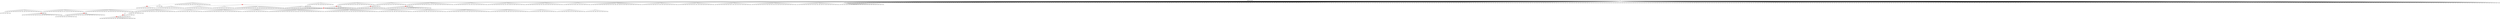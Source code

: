digraph g {
	"58" -> "59";
	"59" [color=indianred1, style=filled, label="48"];
	"57" -> "58";
	"58" [label="27"];
	"42" -> "43";
	"43" [label="28"];
	"42" -> "44";
	"44" [label="26"];
	"42" -> "45";
	"45" [label="34"];
	"42" -> "46";
	"46" [label="3"];
	"42" -> "47";
	"47" [label="12"];
	"40" -> "41";
	"41" [label="39"];
	"40" -> "42";
	"42" [color=indianred1, style=filled, label="1"];
	"38" -> "39";
	"39" [label="45"];
	"34" -> "35";
	"35" [color=indianred1, style=filled, label="13"];
	"33" -> "34";
	"34" [label="21"];
	"31" -> "32";
	"32" [label="40"];
	"30" -> "31";
	"31" [color=indianred1, style=filled, label="38"];
	"29" -> "30";
	"30" [label="16"];
	"18" -> "19";
	"19" [color=indianred1, style=filled, label="42"];
	"17" -> "18";
	"18" [color=indianred1, style=filled, label="35"];
	"15" -> "16";
	"16" [label="43"];
	"15" -> "17";
	"17" [label="49"];
	"14" -> "15";
	"15" [label="42"];
	"12" -> "13";
	"13" [label="5"];
	"12" -> "14";
	"14" [label="35"];
	"12" -> "20";
	"20" [label="2"];
	"12" -> "21";
	"21" [label="20"];
	"12" -> "22";
	"22" [label="18"];
	"12" -> "23";
	"23" [label="7"];
	"12" -> "24";
	"24" [label="50"];
	"12" -> "25";
	"25" [label="15"];
	"12" -> "26";
	"26" [label="10"];
	"12" -> "27";
	"27" [label="46"];
	"12" -> "28";
	"28" [label="41"];
	"12" -> "29";
	"29" [label="38"];
	"12" -> "33";
	"33" [label="13"];
	"12" -> "36";
	"36" [label="31"];
	"12" -> "37";
	"37" [label="17"];
	"12" -> "38";
	"38" [label="25"];
	"11" -> "12";
	"12" [color=indianred1, style=filled, label="9"];
	"10" -> "11";
	"11" [color=indianred1, style=filled, label="47"];
	"9" -> "10";
	"10" [label="9"];
	"6" -> "7";
	"7" [color=indianred1, style=filled, label="33"];
	"5" -> "6";
	"6" [label="29"];
	"2" -> "3";
	"3" [color=indianred1, style=filled, label="19"];
	"1" -> "2";
	"2" [label="23"];
	"0" -> "1";
	"1" [label="19"];
	"0" -> "4";
	"4" [label="36"];
	"0" -> "5";
	"5" [label="33"];
	"0" -> "8";
	"8" [label="6"];
	"0" -> "9";
	"9" [label="47"];
	"0" -> "40";
	"40" [label="1"];
	"0" -> "48";
	"48" [label="22"];
	"0" -> "49";
	"49" [label="37"];
	"0" -> "50";
	"50" [label="30"];
	"0" -> "51";
	"51" [label="8"];
	"0" -> "52";
	"52" [label="4"];
	"0" -> "53";
	"53" [label="24"];
	"0" -> "54";
	"54" [label="32"];
	"0" -> "55";
	"55" [label="44"];
	"0" -> "56";
	"56" [label="14"];
	"0" -> "57";
	"57" [label="48"];
	"0" -> "60";
	"60" [label="11"];
	"0" [label="germline"];
	"0" -> "cell1";
	"cell1" [shape=box];
	"0" -> "cell2";
	"cell2" [shape=box];
	"57" -> "cell3";
	"cell3" [shape=box];
	"0" -> "cell4";
	"cell4" [shape=box];
	"4" -> "cell5";
	"cell5" [shape=box];
	"0" -> "cell6";
	"cell6" [shape=box];
	"3" -> "cell7";
	"cell7" [shape=box];
	"0" -> "cell8";
	"cell8" [shape=box];
	"0" -> "cell9";
	"cell9" [shape=box];
	"29" -> "cell10";
	"cell10" [shape=box];
	"49" -> "cell11";
	"cell11" [shape=box];
	"43" -> "cell12";
	"cell12" [shape=box];
	"1" -> "cell13";
	"cell13" [shape=box];
	"13" -> "cell14";
	"cell14" [shape=box];
	"0" -> "cell15";
	"cell15" [shape=box];
	"45" -> "cell16";
	"cell16" [shape=box];
	"60" -> "cell17";
	"cell17" [shape=box];
	"0" -> "cell18";
	"cell18" [shape=box];
	"19" -> "cell19";
	"cell19" [shape=box];
	"32" -> "cell20";
	"cell20" [shape=box];
	"0" -> "cell21";
	"cell21" [shape=box];
	"13" -> "cell22";
	"cell22" [shape=box];
	"0" -> "cell23";
	"cell23" [shape=box];
	"20" -> "cell24";
	"cell24" [shape=box];
	"0" -> "cell25";
	"cell25" [shape=box];
	"0" -> "cell26";
	"cell26" [shape=box];
	"0" -> "cell27";
	"cell27" [shape=box];
	"54" -> "cell28";
	"cell28" [shape=box];
	"0" -> "cell29";
	"cell29" [shape=box];
	"53" -> "cell30";
	"cell30" [shape=box];
	"52" -> "cell31";
	"cell31" [shape=box];
	"0" -> "cell32";
	"cell32" [shape=box];
	"8" -> "cell33";
	"cell33" [shape=box];
	"9" -> "cell34";
	"cell34" [shape=box];
	"0" -> "cell35";
	"cell35" [shape=box];
	"0" -> "cell36";
	"cell36" [shape=box];
	"0" -> "cell37";
	"cell37" [shape=box];
	"0" -> "cell38";
	"cell38" [shape=box];
	"0" -> "cell39";
	"cell39" [shape=box];
	"36" -> "cell40";
	"cell40" [shape=box];
	"28" -> "cell41";
	"cell41" [shape=box];
	"0" -> "cell42";
	"cell42" [shape=box];
	"0" -> "cell43";
	"cell43" [shape=box];
	"0" -> "cell44";
	"cell44" [shape=box];
	"0" -> "cell45";
	"cell45" [shape=box];
	"18" -> "cell46";
	"cell46" [shape=box];
	"0" -> "cell47";
	"cell47" [shape=box];
	"0" -> "cell48";
	"cell48" [shape=box];
	"0" -> "cell49";
	"cell49" [shape=box];
	"0" -> "cell50";
	"cell50" [shape=box];
	"0" -> "cell51";
	"cell51" [shape=box];
	"23" -> "cell52";
	"cell52" [shape=box];
	"7" -> "cell53";
	"cell53" [shape=box];
	"28" -> "cell54";
	"cell54" [shape=box];
	"22" -> "cell55";
	"cell55" [shape=box];
	"38" -> "cell56";
	"cell56" [shape=box];
	"0" -> "cell57";
	"cell57" [shape=box];
	"28" -> "cell58";
	"cell58" [shape=box];
	"0" -> "cell59";
	"cell59" [shape=box];
	"0" -> "cell60";
	"cell60" [shape=box];
	"51" -> "cell61";
	"cell61" [shape=box];
	"0" -> "cell62";
	"cell62" [shape=box];
	"0" -> "cell63";
	"cell63" [shape=box];
	"0" -> "cell64";
	"cell64" [shape=box];
	"47" -> "cell65";
	"cell65" [shape=box];
	"0" -> "cell66";
	"cell66" [shape=box];
	"11" -> "cell67";
	"cell67" [shape=box];
	"0" -> "cell68";
	"cell68" [shape=box];
	"0" -> "cell69";
	"cell69" [shape=box];
	"0" -> "cell70";
	"cell70" [shape=box];
	"0" -> "cell71";
	"cell71" [shape=box];
	"0" -> "cell72";
	"cell72" [shape=box];
	"0" -> "cell73";
	"cell73" [shape=box];
	"0" -> "cell74";
	"cell74" [shape=box];
	"23" -> "cell75";
	"cell75" [shape=box];
	"0" -> "cell76";
	"cell76" [shape=box];
	"8" -> "cell77";
	"cell77" [shape=box];
	"43" -> "cell78";
	"cell78" [shape=box];
	"54" -> "cell79";
	"cell79" [shape=box];
	"0" -> "cell80";
	"cell80" [shape=box];
	"0" -> "cell81";
	"cell81" [shape=box];
	"0" -> "cell82";
	"cell82" [shape=box];
	"0" -> "cell83";
	"cell83" [shape=box];
	"0" -> "cell84";
	"cell84" [shape=box];
	"0" -> "cell85";
	"cell85" [shape=box];
	"0" -> "cell86";
	"cell86" [shape=box];
	"50" -> "cell87";
	"cell87" [shape=box];
	"0" -> "cell88";
	"cell88" [shape=box];
	"0" -> "cell89";
	"cell89" [shape=box];
	"31" -> "cell90";
	"cell90" [shape=box];
	"50" -> "cell91";
	"cell91" [shape=box];
	"0" -> "cell92";
	"cell92" [shape=box];
	"51" -> "cell93";
	"cell93" [shape=box];
	"4" -> "cell94";
	"cell94" [shape=box];
	"35" -> "cell95";
	"cell95" [shape=box];
	"0" -> "cell96";
	"cell96" [shape=box];
	"0" -> "cell97";
	"cell97" [shape=box];
	"22" -> "cell98";
	"cell98" [shape=box];
	"0" -> "cell99";
	"cell99" [shape=box];
	"44" -> "cell100";
	"cell100" [shape=box];
	"0" -> "cell101";
	"cell101" [shape=box];
	"0" -> "cell102";
	"cell102" [shape=box];
	"11" -> "cell103";
	"cell103" [shape=box];
	"29" -> "cell104";
	"cell104" [shape=box];
	"0" -> "cell105";
	"cell105" [shape=box];
	"50" -> "cell106";
	"cell106" [shape=box];
	"3" -> "cell107";
	"cell107" [shape=box];
	"0" -> "cell108";
	"cell108" [shape=box];
	"10" -> "cell109";
	"cell109" [shape=box];
	"0" -> "cell110";
	"cell110" [shape=box];
	"0" -> "cell111";
	"cell111" [shape=box];
	"21" -> "cell112";
	"cell112" [shape=box];
	"0" -> "cell113";
	"cell113" [shape=box];
	"0" -> "cell114";
	"cell114" [shape=box];
	"58" -> "cell115";
	"cell115" [shape=box];
	"0" -> "cell116";
	"cell116" [shape=box];
	"0" -> "cell117";
	"cell117" [shape=box];
	"52" -> "cell118";
	"cell118" [shape=box];
	"0" -> "cell119";
	"cell119" [shape=box];
	"56" -> "cell120";
	"cell120" [shape=box];
	"0" -> "cell121";
	"cell121" [shape=box];
	"0" -> "cell122";
	"cell122" [shape=box];
	"0" -> "cell123";
	"cell123" [shape=box];
	"0" -> "cell124";
	"cell124" [shape=box];
	"24" -> "cell125";
	"cell125" [shape=box];
	"28" -> "cell126";
	"cell126" [shape=box];
	"14" -> "cell127";
	"cell127" [shape=box];
	"23" -> "cell128";
	"cell128" [shape=box];
	"20" -> "cell129";
	"cell129" [shape=box];
	"16" -> "cell130";
	"cell130" [shape=box];
	"0" -> "cell131";
	"cell131" [shape=box];
	"0" -> "cell132";
	"cell132" [shape=box];
	"0" -> "cell133";
	"cell133" [shape=box];
	"20" -> "cell134";
	"cell134" [shape=box];
	"0" -> "cell135";
	"cell135" [shape=box];
	"0" -> "cell136";
	"cell136" [shape=box];
	"8" -> "cell137";
	"cell137" [shape=box];
	"0" -> "cell138";
	"cell138" [shape=box];
	"0" -> "cell139";
	"cell139" [shape=box];
	"22" -> "cell140";
	"cell140" [shape=box];
	"35" -> "cell141";
	"cell141" [shape=box];
	"29" -> "cell142";
	"cell142" [shape=box];
	"0" -> "cell143";
	"cell143" [shape=box];
	"0" -> "cell144";
	"cell144" [shape=box];
	"54" -> "cell145";
	"cell145" [shape=box];
	"0" -> "cell146";
	"cell146" [shape=box];
	"50" -> "cell147";
	"cell147" [shape=box];
	"9" -> "cell148";
	"cell148" [shape=box];
	"27" -> "cell149";
	"cell149" [shape=box];
	"0" -> "cell150";
	"cell150" [shape=box];
	"0" -> "cell151";
	"cell151" [shape=box];
	"44" -> "cell152";
	"cell152" [shape=box];
	"19" -> "cell153";
	"cell153" [shape=box];
	"21" -> "cell154";
	"cell154" [shape=box];
	"0" -> "cell155";
	"cell155" [shape=box];
	"0" -> "cell156";
	"cell156" [shape=box];
	"0" -> "cell157";
	"cell157" [shape=box];
	"59" -> "cell158";
	"cell158" [shape=box];
	"0" -> "cell159";
	"cell159" [shape=box];
	"23" -> "cell160";
	"cell160" [shape=box];
	"0" -> "cell161";
	"cell161" [shape=box];
	"0" -> "cell162";
	"cell162" [shape=box];
	"0" -> "cell163";
	"cell163" [shape=box];
	"25" -> "cell164";
	"cell164" [shape=box];
	"0" -> "cell165";
	"cell165" [shape=box];
	"22" -> "cell166";
	"cell166" [shape=box];
	"22" -> "cell167";
	"cell167" [shape=box];
	"21" -> "cell168";
	"cell168" [shape=box];
	"57" -> "cell169";
	"cell169" [shape=box];
	"31" -> "cell170";
	"cell170" [shape=box];
	"22" -> "cell171";
	"cell171" [shape=box];
	"0" -> "cell172";
	"cell172" [shape=box];
	"0" -> "cell173";
	"cell173" [shape=box];
	"55" -> "cell174";
	"cell174" [shape=box];
	"0" -> "cell175";
	"cell175" [shape=box];
	"55" -> "cell176";
	"cell176" [shape=box];
	"36" -> "cell177";
	"cell177" [shape=box];
	"0" -> "cell178";
	"cell178" [shape=box];
	"0" -> "cell179";
	"cell179" [shape=box];
	"44" -> "cell180";
	"cell180" [shape=box];
	"26" -> "cell181";
	"cell181" [shape=box];
	"0" -> "cell182";
	"cell182" [shape=box];
	"14" -> "cell183";
	"cell183" [shape=box];
	"9" -> "cell184";
	"cell184" [shape=box];
	"0" -> "cell185";
	"cell185" [shape=box];
	"28" -> "cell186";
	"cell186" [shape=box];
	"58" -> "cell187";
	"cell187" [shape=box];
	"22" -> "cell188";
	"cell188" [shape=box];
	"0" -> "cell189";
	"cell189" [shape=box];
	"38" -> "cell190";
	"cell190" [shape=box];
	"35" -> "cell191";
	"cell191" [shape=box];
	"31" -> "cell192";
	"cell192" [shape=box];
	"53" -> "cell193";
	"cell193" [shape=box];
	"0" -> "cell194";
	"cell194" [shape=box];
	"0" -> "cell195";
	"cell195" [shape=box];
	"0" -> "cell196";
	"cell196" [shape=box];
	"0" -> "cell197";
	"cell197" [shape=box];
	"0" -> "cell198";
	"cell198" [shape=box];
	"54" -> "cell199";
	"cell199" [shape=box];
	"36" -> "cell200";
	"cell200" [shape=box];
	"31" -> "cell201";
	"cell201" [shape=box];
	"0" -> "cell202";
	"cell202" [shape=box];
	"0" -> "cell203";
	"cell203" [shape=box];
	"39" -> "cell204";
	"cell204" [shape=box];
	"4" -> "cell205";
	"cell205" [shape=box];
	"20" -> "cell206";
	"cell206" [shape=box];
	"0" -> "cell207";
	"cell207" [shape=box];
	"0" -> "cell208";
	"cell208" [shape=box];
	"37" -> "cell209";
	"cell209" [shape=box];
	"1" -> "cell210";
	"cell210" [shape=box];
	"22" -> "cell211";
	"cell211" [shape=box];
	"0" -> "cell212";
	"cell212" [shape=box];
	"0" -> "cell213";
	"cell213" [shape=box];
	"33" -> "cell214";
	"cell214" [shape=box];
	"9" -> "cell215";
	"cell215" [shape=box];
	"56" -> "cell216";
	"cell216" [shape=box];
	"0" -> "cell217";
	"cell217" [shape=box];
	"39" -> "cell218";
	"cell218" [shape=box];
	"8" -> "cell219";
	"cell219" [shape=box];
	"0" -> "cell220";
	"cell220" [shape=box];
	"0" -> "cell221";
	"cell221" [shape=box];
	"51" -> "cell222";
	"cell222" [shape=box];
	"46" -> "cell223";
	"cell223" [shape=box];
	"54" -> "cell224";
	"cell224" [shape=box];
	"0" -> "cell225";
	"cell225" [shape=box];
	"0" -> "cell226";
	"cell226" [shape=box];
	"14" -> "cell227";
	"cell227" [shape=box];
	"0" -> "cell228";
	"cell228" [shape=box];
	"43" -> "cell229";
	"cell229" [shape=box];
	"0" -> "cell230";
	"cell230" [shape=box];
	"1" -> "cell231";
	"cell231" [shape=box];
	"59" -> "cell232";
	"cell232" [shape=box];
	"59" -> "cell233";
	"cell233" [shape=box];
	"38" -> "cell234";
	"cell234" [shape=box];
	"3" -> "cell235";
	"cell235" [shape=box];
	"46" -> "cell236";
	"cell236" [shape=box];
	"0" -> "cell237";
	"cell237" [shape=box];
	"0" -> "cell238";
	"cell238" [shape=box];
	"0" -> "cell239";
	"cell239" [shape=box];
	"0" -> "cell240";
	"cell240" [shape=box];
	"0" -> "cell241";
	"cell241" [shape=box];
	"53" -> "cell242";
	"cell242" [shape=box];
	"55" -> "cell243";
	"cell243" [shape=box];
	"37" -> "cell244";
	"cell244" [shape=box];
	"0" -> "cell245";
	"cell245" [shape=box];
	"0" -> "cell246";
	"cell246" [shape=box];
	"45" -> "cell247";
	"cell247" [shape=box];
	"0" -> "cell248";
	"cell248" [shape=box];
	"8" -> "cell249";
	"cell249" [shape=box];
	"0" -> "cell250";
	"cell250" [shape=box];
	"0" -> "cell251";
	"cell251" [shape=box];
	"36" -> "cell252";
	"cell252" [shape=box];
	"0" -> "cell253";
	"cell253" [shape=box];
	"35" -> "cell254";
	"cell254" [shape=box];
	"55" -> "cell255";
	"cell255" [shape=box];
	"60" -> "cell256";
	"cell256" [shape=box];
	"0" -> "cell257";
	"cell257" [shape=box];
	"47" -> "cell258";
	"cell258" [shape=box];
	"8" -> "cell259";
	"cell259" [shape=box];
	"0" -> "cell260";
	"cell260" [shape=box];
	"39" -> "cell261";
	"cell261" [shape=box];
	"0" -> "cell262";
	"cell262" [shape=box];
	"0" -> "cell263";
	"cell263" [shape=box];
	"26" -> "cell264";
	"cell264" [shape=box];
	"47" -> "cell265";
	"cell265" [shape=box];
	"0" -> "cell266";
	"cell266" [shape=box];
	"35" -> "cell267";
	"cell267" [shape=box];
	"0" -> "cell268";
	"cell268" [shape=box];
	"38" -> "cell269";
	"cell269" [shape=box];
	"0" -> "cell270";
	"cell270" [shape=box];
	"0" -> "cell271";
	"cell271" [shape=box];
	"0" -> "cell272";
	"cell272" [shape=box];
	"8" -> "cell273";
	"cell273" [shape=box];
	"46" -> "cell274";
	"cell274" [shape=box];
	"0" -> "cell275";
	"cell275" [shape=box];
	"0" -> "cell276";
	"cell276" [shape=box];
	"26" -> "cell277";
	"cell277" [shape=box];
	"0" -> "cell278";
	"cell278" [shape=box];
	"55" -> "cell279";
	"cell279" [shape=box];
	"57" -> "cell280";
	"cell280" [shape=box];
	"0" -> "cell281";
	"cell281" [shape=box];
	"0" -> "cell282";
	"cell282" [shape=box];
	"21" -> "cell283";
	"cell283" [shape=box];
	"56" -> "cell284";
	"cell284" [shape=box];
	"21" -> "cell285";
	"cell285" [shape=box];
	"18" -> "cell286";
	"cell286" [shape=box];
	"13" -> "cell287";
	"cell287" [shape=box];
	"0" -> "cell288";
	"cell288" [shape=box];
	"0" -> "cell289";
	"cell289" [shape=box];
	"0" -> "cell290";
	"cell290" [shape=box];
	"0" -> "cell291";
	"cell291" [shape=box];
	"21" -> "cell292";
	"cell292" [shape=box];
	"0" -> "cell293";
	"cell293" [shape=box];
	"1" -> "cell294";
	"cell294" [shape=box];
	"0" -> "cell295";
	"cell295" [shape=box];
	"59" -> "cell296";
	"cell296" [shape=box];
	"25" -> "cell297";
	"cell297" [shape=box];
	"0" -> "cell298";
	"cell298" [shape=box];
	"22" -> "cell299";
	"cell299" [shape=box];
	"13" -> "cell300";
	"cell300" [shape=box];
	"0" -> "cell301";
	"cell301" [shape=box];
	"0" -> "cell302";
	"cell302" [shape=box];
	"0" -> "cell303";
	"cell303" [shape=box];
	"0" -> "cell304";
	"cell304" [shape=box];
	"48" -> "cell305";
	"cell305" [shape=box];
	"0" -> "cell306";
	"cell306" [shape=box];
	"0" -> "cell307";
	"cell307" [shape=box];
	"0" -> "cell308";
	"cell308" [shape=box];
	"36" -> "cell309";
	"cell309" [shape=box];
	"0" -> "cell310";
	"cell310" [shape=box];
	"33" -> "cell311";
	"cell311" [shape=box];
	"0" -> "cell312";
	"cell312" [shape=box];
	"0" -> "cell313";
	"cell313" [shape=box];
	"8" -> "cell314";
	"cell314" [shape=box];
	"0" -> "cell315";
	"cell315" [shape=box];
	"0" -> "cell316";
	"cell316" [shape=box];
	"0" -> "cell317";
	"cell317" [shape=box];
	"0" -> "cell318";
	"cell318" [shape=box];
	"0" -> "cell319";
	"cell319" [shape=box];
	"48" -> "cell320";
	"cell320" [shape=box];
	"53" -> "cell321";
	"cell321" [shape=box];
	"43" -> "cell322";
	"cell322" [shape=box];
	"19" -> "cell323";
	"cell323" [shape=box];
	"0" -> "cell324";
	"cell324" [shape=box];
	"0" -> "cell325";
	"cell325" [shape=box];
	"48" -> "cell326";
	"cell326" [shape=box];
	"25" -> "cell327";
	"cell327" [shape=box];
	"50" -> "cell328";
	"cell328" [shape=box];
	"0" -> "cell329";
	"cell329" [shape=box];
	"0" -> "cell330";
	"cell330" [shape=box];
	"13" -> "cell331";
	"cell331" [shape=box];
	"28" -> "cell332";
	"cell332" [shape=box];
	"0" -> "cell333";
	"cell333" [shape=box];
	"7" -> "cell334";
	"cell334" [shape=box];
	"0" -> "cell335";
	"cell335" [shape=box];
	"49" -> "cell336";
	"cell336" [shape=box];
	"0" -> "cell337";
	"cell337" [shape=box];
	"23" -> "cell338";
	"cell338" [shape=box];
	"0" -> "cell339";
	"cell339" [shape=box];
	"0" -> "cell340";
	"cell340" [shape=box];
	"0" -> "cell341";
	"cell341" [shape=box];
	"0" -> "cell342";
	"cell342" [shape=box];
	"0" -> "cell343";
	"cell343" [shape=box];
	"32" -> "cell344";
	"cell344" [shape=box];
	"0" -> "cell345";
	"cell345" [shape=box];
	"0" -> "cell346";
	"cell346" [shape=box];
	"0" -> "cell347";
	"cell347" [shape=box];
	"23" -> "cell348";
	"cell348" [shape=box];
	"0" -> "cell349";
	"cell349" [shape=box];
	"28" -> "cell350";
	"cell350" [shape=box];
	"0" -> "cell351";
	"cell351" [shape=box];
	"0" -> "cell352";
	"cell352" [shape=box];
	"48" -> "cell353";
	"cell353" [shape=box];
	"0" -> "cell354";
	"cell354" [shape=box];
	"36" -> "cell355";
	"cell355" [shape=box];
	"0" -> "cell356";
	"cell356" [shape=box];
	"0" -> "cell357";
	"cell357" [shape=box];
	"26" -> "cell358";
	"cell358" [shape=box];
	"0" -> "cell359";
	"cell359" [shape=box];
	"0" -> "cell360";
	"cell360" [shape=box];
	"3" -> "cell361";
	"cell361" [shape=box];
	"5" -> "cell362";
	"cell362" [shape=box];
	"0" -> "cell363";
	"cell363" [shape=box];
	"46" -> "cell364";
	"cell364" [shape=box];
	"52" -> "cell365";
	"cell365" [shape=box];
	"24" -> "cell366";
	"cell366" [shape=box];
	"0" -> "cell367";
	"cell367" [shape=box];
	"0" -> "cell368";
	"cell368" [shape=box];
	"7" -> "cell369";
	"cell369" [shape=box];
	"0" -> "cell370";
	"cell370" [shape=box];
	"0" -> "cell371";
	"cell371" [shape=box];
	"27" -> "cell372";
	"cell372" [shape=box];
	"0" -> "cell373";
	"cell373" [shape=box];
	"0" -> "cell374";
	"cell374" [shape=box];
	"50" -> "cell375";
	"cell375" [shape=box];
	"0" -> "cell376";
	"cell376" [shape=box];
	"10" -> "cell377";
	"cell377" [shape=box];
	"0" -> "cell378";
	"cell378" [shape=box];
	"0" -> "cell379";
	"cell379" [shape=box];
	"29" -> "cell380";
	"cell380" [shape=box];
	"45" -> "cell381";
	"cell381" [shape=box];
	"0" -> "cell382";
	"cell382" [shape=box];
	"0" -> "cell383";
	"cell383" [shape=box];
	"0" -> "cell384";
	"cell384" [shape=box];
	"0" -> "cell385";
	"cell385" [shape=box];
	"0" -> "cell386";
	"cell386" [shape=box];
	"22" -> "cell387";
	"cell387" [shape=box];
	"11" -> "cell388";
	"cell388" [shape=box];
	"0" -> "cell389";
	"cell389" [shape=box];
	"28" -> "cell390";
	"cell390" [shape=box];
	"0" -> "cell391";
	"cell391" [shape=box];
	"23" -> "cell392";
	"cell392" [shape=box];
	"0" -> "cell393";
	"cell393" [shape=box];
	"55" -> "cell394";
	"cell394" [shape=box];
	"0" -> "cell395";
	"cell395" [shape=box];
	"47" -> "cell396";
	"cell396" [shape=box];
	"0" -> "cell397";
	"cell397" [shape=box];
	"0" -> "cell398";
	"cell398" [shape=box];
	"0" -> "cell399";
	"cell399" [shape=box];
	"47" -> "cell400";
	"cell400" [shape=box];
	"0" -> "cell401";
	"cell401" [shape=box];
	"31" -> "cell402";
	"cell402" [shape=box];
	"0" -> "cell403";
	"cell403" [shape=box];
	"33" -> "cell404";
	"cell404" [shape=box];
	"50" -> "cell405";
	"cell405" [shape=box];
	"45" -> "cell406";
	"cell406" [shape=box];
	"55" -> "cell407";
	"cell407" [shape=box];
	"0" -> "cell408";
	"cell408" [shape=box];
	"0" -> "cell409";
	"cell409" [shape=box];
	"51" -> "cell410";
	"cell410" [shape=box];
	"51" -> "cell411";
	"cell411" [shape=box];
	"0" -> "cell412";
	"cell412" [shape=box];
	"48" -> "cell413";
	"cell413" [shape=box];
	"0" -> "cell414";
	"cell414" [shape=box];
	"37" -> "cell415";
	"cell415" [shape=box];
	"0" -> "cell416";
	"cell416" [shape=box];
	"20" -> "cell417";
	"cell417" [shape=box];
	"29" -> "cell418";
	"cell418" [shape=box];
	"4" -> "cell419";
	"cell419" [shape=box];
	"0" -> "cell420";
	"cell420" [shape=box];
	"33" -> "cell421";
	"cell421" [shape=box];
	"0" -> "cell422";
	"cell422" [shape=box];
	"24" -> "cell423";
	"cell423" [shape=box];
	"0" -> "cell424";
	"cell424" [shape=box];
	"36" -> "cell425";
	"cell425" [shape=box];
	"50" -> "cell426";
	"cell426" [shape=box];
	"8" -> "cell427";
	"cell427" [shape=box];
	"29" -> "cell428";
	"cell428" [shape=box];
	"24" -> "cell429";
	"cell429" [shape=box];
	"0" -> "cell430";
	"cell430" [shape=box];
	"0" -> "cell431";
	"cell431" [shape=box];
	"22" -> "cell432";
	"cell432" [shape=box];
	"0" -> "cell433";
	"cell433" [shape=box];
	"22" -> "cell434";
	"cell434" [shape=box];
	"38" -> "cell435";
	"cell435" [shape=box];
	"21" -> "cell436";
	"cell436" [shape=box];
	"0" -> "cell437";
	"cell437" [shape=box];
	"60" -> "cell438";
	"cell438" [shape=box];
	"0" -> "cell439";
	"cell439" [shape=box];
	"46" -> "cell440";
	"cell440" [shape=box];
	"38" -> "cell441";
	"cell441" [shape=box];
	"19" -> "cell442";
	"cell442" [shape=box];
	"32" -> "cell443";
	"cell443" [shape=box];
	"0" -> "cell444";
	"cell444" [shape=box];
	"21" -> "cell445";
	"cell445" [shape=box];
	"1" -> "cell446";
	"cell446" [shape=box];
	"0" -> "cell447";
	"cell447" [shape=box];
	"23" -> "cell448";
	"cell448" [shape=box];
	"28" -> "cell449";
	"cell449" [shape=box];
	"0" -> "cell450";
	"cell450" [shape=box];
	"0" -> "cell451";
	"cell451" [shape=box];
	"25" -> "cell452";
	"cell452" [shape=box];
	"0" -> "cell453";
	"cell453" [shape=box];
	"0" -> "cell454";
	"cell454" [shape=box];
	"20" -> "cell455";
	"cell455" [shape=box];
	"32" -> "cell456";
	"cell456" [shape=box];
	"0" -> "cell457";
	"cell457" [shape=box];
	"0" -> "cell458";
	"cell458" [shape=box];
	"4" -> "cell459";
	"cell459" [shape=box];
	"59" -> "cell460";
	"cell460" [shape=box];
	"5" -> "cell461";
	"cell461" [shape=box];
	"0" -> "cell462";
	"cell462" [shape=box];
	"0" -> "cell463";
	"cell463" [shape=box];
	"23" -> "cell464";
	"cell464" [shape=box];
	"0" -> "cell465";
	"cell465" [shape=box];
	"0" -> "cell466";
	"cell466" [shape=box];
	"0" -> "cell467";
	"cell467" [shape=box];
	"0" -> "cell468";
	"cell468" [shape=box];
	"0" -> "cell469";
	"cell469" [shape=box];
	"28" -> "cell470";
	"cell470" [shape=box];
	"0" -> "cell471";
	"cell471" [shape=box];
	"0" -> "cell472";
	"cell472" [shape=box];
	"0" -> "cell473";
	"cell473" [shape=box];
	"47" -> "cell474";
	"cell474" [shape=box];
	"0" -> "cell475";
	"cell475" [shape=box];
	"0" -> "cell476";
	"cell476" [shape=box];
	"0" -> "cell477";
	"cell477" [shape=box];
	"36" -> "cell478";
	"cell478" [shape=box];
	"0" -> "cell479";
	"cell479" [shape=box];
	"0" -> "cell480";
	"cell480" [shape=box];
	"0" -> "cell481";
	"cell481" [shape=box];
	"23" -> "cell482";
	"cell482" [shape=box];
	"0" -> "cell483";
	"cell483" [shape=box];
	"23" -> "cell484";
	"cell484" [shape=box];
	"26" -> "cell485";
	"cell485" [shape=box];
	"0" -> "cell486";
	"cell486" [shape=box];
	"38" -> "cell487";
	"cell487" [shape=box];
	"0" -> "cell488";
	"cell488" [shape=box];
	"0" -> "cell489";
	"cell489" [shape=box];
	"0" -> "cell490";
	"cell490" [shape=box];
	"54" -> "cell491";
	"cell491" [shape=box];
	"32" -> "cell492";
	"cell492" [shape=box];
	"0" -> "cell493";
	"cell493" [shape=box];
	"23" -> "cell494";
	"cell494" [shape=box];
	"0" -> "cell495";
	"cell495" [shape=box];
	"14" -> "cell496";
	"cell496" [shape=box];
	"55" -> "cell497";
	"cell497" [shape=box];
	"0" -> "cell498";
	"cell498" [shape=box];
	"20" -> "cell499";
	"cell499" [shape=box];
	"0" -> "cell500";
	"cell500" [shape=box];
	"0" -> "cell501";
	"cell501" [shape=box];
	"2" -> "cell502";
	"cell502" [shape=box];
	"0" -> "cell503";
	"cell503" [shape=box];
	"33" -> "cell504";
	"cell504" [shape=box];
	"20" -> "cell505";
	"cell505" [shape=box];
	"0" -> "cell506";
	"cell506" [shape=box];
	"0" -> "cell507";
	"cell507" [shape=box];
	"60" -> "cell508";
	"cell508" [shape=box];
	"6" -> "cell509";
	"cell509" [shape=box];
	"44" -> "cell510";
	"cell510" [shape=box];
	"54" -> "cell511";
	"cell511" [shape=box];
	"38" -> "cell512";
	"cell512" [shape=box];
	"0" -> "cell513";
	"cell513" [shape=box];
	"0" -> "cell514";
	"cell514" [shape=box];
	"33" -> "cell515";
	"cell515" [shape=box];
	"0" -> "cell516";
	"cell516" [shape=box];
	"25" -> "cell517";
	"cell517" [shape=box];
	"31" -> "cell518";
	"cell518" [shape=box];
	"0" -> "cell519";
	"cell519" [shape=box];
	"0" -> "cell520";
	"cell520" [shape=box];
	"0" -> "cell521";
	"cell521" [shape=box];
	"0" -> "cell522";
	"cell522" [shape=box];
	"0" -> "cell523";
	"cell523" [shape=box];
	"0" -> "cell524";
	"cell524" [shape=box];
	"20" -> "cell525";
	"cell525" [shape=box];
	"0" -> "cell526";
	"cell526" [shape=box];
	"24" -> "cell527";
	"cell527" [shape=box];
	"0" -> "cell528";
	"cell528" [shape=box];
	"53" -> "cell529";
	"cell529" [shape=box];
	"14" -> "cell530";
	"cell530" [shape=box];
	"27" -> "cell531";
	"cell531" [shape=box];
	"54" -> "cell532";
	"cell532" [shape=box];
	"0" -> "cell533";
	"cell533" [shape=box];
	"25" -> "cell534";
	"cell534" [shape=box];
	"45" -> "cell535";
	"cell535" [shape=box];
	"0" -> "cell536";
	"cell536" [shape=box];
	"0" -> "cell537";
	"cell537" [shape=box];
	"0" -> "cell538";
	"cell538" [shape=box];
	"60" -> "cell539";
	"cell539" [shape=box];
	"0" -> "cell540";
	"cell540" [shape=box];
	"0" -> "cell541";
	"cell541" [shape=box];
	"0" -> "cell542";
	"cell542" [shape=box];
	"51" -> "cell543";
	"cell543" [shape=box];
	"35" -> "cell544";
	"cell544" [shape=box];
	"0" -> "cell545";
	"cell545" [shape=box];
	"37" -> "cell546";
	"cell546" [shape=box];
	"40" -> "cell547";
	"cell547" [shape=box];
	"28" -> "cell548";
	"cell548" [shape=box];
	"0" -> "cell549";
	"cell549" [shape=box];
	"25" -> "cell550";
	"cell550" [shape=box];
	"0" -> "cell551";
	"cell551" [shape=box];
	"46" -> "cell552";
	"cell552" [shape=box];
	"0" -> "cell553";
	"cell553" [shape=box];
	"35" -> "cell554";
	"cell554" [shape=box];
	"0" -> "cell555";
	"cell555" [shape=box];
	"0" -> "cell556";
	"cell556" [shape=box];
	"25" -> "cell557";
	"cell557" [shape=box];
	"33" -> "cell558";
	"cell558" [shape=box];
	"55" -> "cell559";
	"cell559" [shape=box];
	"36" -> "cell560";
	"cell560" [shape=box];
	"45" -> "cell561";
	"cell561" [shape=box];
	"3" -> "cell562";
	"cell562" [shape=box];
	"0" -> "cell563";
	"cell563" [shape=box];
	"40" -> "cell564";
	"cell564" [shape=box];
	"0" -> "cell565";
	"cell565" [shape=box];
	"0" -> "cell566";
	"cell566" [shape=box];
	"0" -> "cell567";
	"cell567" [shape=box];
	"22" -> "cell568";
	"cell568" [shape=box];
	"0" -> "cell569";
	"cell569" [shape=box];
	"19" -> "cell570";
	"cell570" [shape=box];
	"0" -> "cell571";
	"cell571" [shape=box];
	"0" -> "cell572";
	"cell572" [shape=box];
	"14" -> "cell573";
	"cell573" [shape=box];
	"1" -> "cell574";
	"cell574" [shape=box];
	"0" -> "cell575";
	"cell575" [shape=box];
	"0" -> "cell576";
	"cell576" [shape=box];
	"7" -> "cell577";
	"cell577" [shape=box];
	"47" -> "cell578";
	"cell578" [shape=box];
	"0" -> "cell579";
	"cell579" [shape=box];
	"9" -> "cell580";
	"cell580" [shape=box];
	"2" -> "cell581";
	"cell581" [shape=box];
	"38" -> "cell582";
	"cell582" [shape=box];
	"0" -> "cell583";
	"cell583" [shape=box];
	"55" -> "cell584";
	"cell584" [shape=box];
	"18" -> "cell585";
	"cell585" [shape=box];
	"52" -> "cell586";
	"cell586" [shape=box];
	"48" -> "cell587";
	"cell587" [shape=box];
	"0" -> "cell588";
	"cell588" [shape=box];
	"13" -> "cell589";
	"cell589" [shape=box];
	"0" -> "cell590";
	"cell590" [shape=box];
	"48" -> "cell591";
	"cell591" [shape=box];
	"60" -> "cell592";
	"cell592" [shape=box];
	"0" -> "cell593";
	"cell593" [shape=box];
	"0" -> "cell594";
	"cell594" [shape=box];
	"0" -> "cell595";
	"cell595" [shape=box];
	"55" -> "cell596";
	"cell596" [shape=box];
	"44" -> "cell597";
	"cell597" [shape=box];
	"0" -> "cell598";
	"cell598" [shape=box];
	"11" -> "cell599";
	"cell599" [shape=box];
	"0" -> "cell600";
	"cell600" [shape=box];
	"51" -> "cell601";
	"cell601" [shape=box];
	"49" -> "cell602";
	"cell602" [shape=box];
	"43" -> "cell603";
	"cell603" [shape=box];
	"0" -> "cell604";
	"cell604" [shape=box];
	"0" -> "cell605";
	"cell605" [shape=box];
	"33" -> "cell606";
	"cell606" [shape=box];
	"0" -> "cell607";
	"cell607" [shape=box];
	"0" -> "cell608";
	"cell608" [shape=box];
	"0" -> "cell609";
	"cell609" [shape=box];
	"0" -> "cell610";
	"cell610" [shape=box];
	"0" -> "cell611";
	"cell611" [shape=box];
	"29" -> "cell612";
	"cell612" [shape=box];
	"0" -> "cell613";
	"cell613" [shape=box];
	"50" -> "cell614";
	"cell614" [shape=box];
	"28" -> "cell615";
	"cell615" [shape=box];
	"52" -> "cell616";
	"cell616" [shape=box];
	"0" -> "cell617";
	"cell617" [shape=box];
	"0" -> "cell618";
	"cell618" [shape=box];
	"0" -> "cell619";
	"cell619" [shape=box];
	"31" -> "cell620";
	"cell620" [shape=box];
	"50" -> "cell621";
	"cell621" [shape=box];
	"25" -> "cell622";
	"cell622" [shape=box];
	"0" -> "cell623";
	"cell623" [shape=box];
	"48" -> "cell624";
	"cell624" [shape=box];
	"41" -> "cell625";
	"cell625" [shape=box];
	"0" -> "cell626";
	"cell626" [shape=box];
	"57" -> "cell627";
	"cell627" [shape=box];
	"15" -> "cell628";
	"cell628" [shape=box];
	"53" -> "cell629";
	"cell629" [shape=box];
	"1" -> "cell630";
	"cell630" [shape=box];
	"50" -> "cell631";
	"cell631" [shape=box];
	"14" -> "cell632";
	"cell632" [shape=box];
	"6" -> "cell633";
	"cell633" [shape=box];
	"0" -> "cell634";
	"cell634" [shape=box];
	"22" -> "cell635";
	"cell635" [shape=box];
	"43" -> "cell636";
	"cell636" [shape=box];
	"8" -> "cell637";
	"cell637" [shape=box];
	"0" -> "cell638";
	"cell638" [shape=box];
	"14" -> "cell639";
	"cell639" [shape=box];
	"54" -> "cell640";
	"cell640" [shape=box];
	"0" -> "cell641";
	"cell641" [shape=box];
	"0" -> "cell642";
	"cell642" [shape=box];
	"0" -> "cell643";
	"cell643" [shape=box];
	"36" -> "cell644";
	"cell644" [shape=box];
	"48" -> "cell645";
	"cell645" [shape=box];
	"31" -> "cell646";
	"cell646" [shape=box];
	"0" -> "cell647";
	"cell647" [shape=box];
	"0" -> "cell648";
	"cell648" [shape=box];
	"43" -> "cell649";
	"cell649" [shape=box];
	"13" -> "cell650";
	"cell650" [shape=box];
	"15" -> "cell651";
	"cell651" [shape=box];
	"56" -> "cell652";
	"cell652" [shape=box];
	"50" -> "cell653";
	"cell653" [shape=box];
	"20" -> "cell654";
	"cell654" [shape=box];
	"0" -> "cell655";
	"cell655" [shape=box];
	"9" -> "cell656";
	"cell656" [shape=box];
	"27" -> "cell657";
	"cell657" [shape=box];
	"0" -> "cell658";
	"cell658" [shape=box];
	"46" -> "cell659";
	"cell659" [shape=box];
	"0" -> "cell660";
	"cell660" [shape=box];
	"29" -> "cell661";
	"cell661" [shape=box];
	"0" -> "cell662";
	"cell662" [shape=box];
	"0" -> "cell663";
	"cell663" [shape=box];
	"26" -> "cell664";
	"cell664" [shape=box];
	"29" -> "cell665";
	"cell665" [shape=box];
	"3" -> "cell666";
	"cell666" [shape=box];
	"0" -> "cell667";
	"cell667" [shape=box];
	"19" -> "cell668";
	"cell668" [shape=box];
	"34" -> "cell669";
	"cell669" [shape=box];
	"0" -> "cell670";
	"cell670" [shape=box];
	"0" -> "cell671";
	"cell671" [shape=box];
	"0" -> "cell672";
	"cell672" [shape=box];
	"9" -> "cell673";
	"cell673" [shape=box];
	"5" -> "cell674";
	"cell674" [shape=box];
	"0" -> "cell675";
	"cell675" [shape=box];
	"0" -> "cell676";
	"cell676" [shape=box];
	"0" -> "cell677";
	"cell677" [shape=box];
	"4" -> "cell678";
	"cell678" [shape=box];
	"1" -> "cell679";
	"cell679" [shape=box];
	"7" -> "cell680";
	"cell680" [shape=box];
	"1" -> "cell681";
	"cell681" [shape=box];
	"23" -> "cell682";
	"cell682" [shape=box];
	"0" -> "cell683";
	"cell683" [shape=box];
	"47" -> "cell684";
	"cell684" [shape=box];
	"1" -> "cell685";
	"cell685" [shape=box];
	"11" -> "cell686";
	"cell686" [shape=box];
	"14" -> "cell687";
	"cell687" [shape=box];
	"48" -> "cell688";
	"cell688" [shape=box];
	"55" -> "cell689";
	"cell689" [shape=box];
	"0" -> "cell690";
	"cell690" [shape=box];
	"0" -> "cell691";
	"cell691" [shape=box];
	"0" -> "cell692";
	"cell692" [shape=box];
	"0" -> "cell693";
	"cell693" [shape=box];
	"0" -> "cell694";
	"cell694" [shape=box];
	"0" -> "cell695";
	"cell695" [shape=box];
	"0" -> "cell696";
	"cell696" [shape=box];
	"46" -> "cell697";
	"cell697" [shape=box];
	"48" -> "cell698";
	"cell698" [shape=box];
	"0" -> "cell699";
	"cell699" [shape=box];
	"15" -> "cell700";
	"cell700" [shape=box];
	"0" -> "cell701";
	"cell701" [shape=box];
	"0" -> "cell702";
	"cell702" [shape=box];
	"26" -> "cell703";
	"cell703" [shape=box];
	"11" -> "cell704";
	"cell704" [shape=box];
	"35" -> "cell705";
	"cell705" [shape=box];
	"23" -> "cell706";
	"cell706" [shape=box];
	"0" -> "cell707";
	"cell707" [shape=box];
	"26" -> "cell708";
	"cell708" [shape=box];
	"27" -> "cell709";
	"cell709" [shape=box];
	"0" -> "cell710";
	"cell710" [shape=box];
	"0" -> "cell711";
	"cell711" [shape=box];
	"4" -> "cell712";
	"cell712" [shape=box];
	"0" -> "cell713";
	"cell713" [shape=box];
	"40" -> "cell714";
	"cell714" [shape=box];
	"0" -> "cell715";
	"cell715" [shape=box];
	"0" -> "cell716";
	"cell716" [shape=box];
	"32" -> "cell717";
	"cell717" [shape=box];
	"0" -> "cell718";
	"cell718" [shape=box];
	"3" -> "cell719";
	"cell719" [shape=box];
	"0" -> "cell720";
	"cell720" [shape=box];
	"0" -> "cell721";
	"cell721" [shape=box];
	"20" -> "cell722";
	"cell722" [shape=box];
	"43" -> "cell723";
	"cell723" [shape=box];
	"33" -> "cell724";
	"cell724" [shape=box];
	"27" -> "cell725";
	"cell725" [shape=box];
	"4" -> "cell726";
	"cell726" [shape=box];
	"33" -> "cell727";
	"cell727" [shape=box];
	"0" -> "cell728";
	"cell728" [shape=box];
	"0" -> "cell729";
	"cell729" [shape=box];
	"22" -> "cell730";
	"cell730" [shape=box];
	"0" -> "cell731";
	"cell731" [shape=box];
	"0" -> "cell732";
	"cell732" [shape=box];
	"0" -> "cell733";
	"cell733" [shape=box];
	"0" -> "cell734";
	"cell734" [shape=box];
	"0" -> "cell735";
	"cell735" [shape=box];
	"0" -> "cell736";
	"cell736" [shape=box];
	"0" -> "cell737";
	"cell737" [shape=box];
	"5" -> "cell738";
	"cell738" [shape=box];
	"0" -> "cell739";
	"cell739" [shape=box];
	"0" -> "cell740";
	"cell740" [shape=box];
	"0" -> "cell741";
	"cell741" [shape=box];
	"0" -> "cell742";
	"cell742" [shape=box];
	"1" -> "cell743";
	"cell743" [shape=box];
	"0" -> "cell744";
	"cell744" [shape=box];
	"0" -> "cell745";
	"cell745" [shape=box];
	"56" -> "cell746";
	"cell746" [shape=box];
	"0" -> "cell747";
	"cell747" [shape=box];
	"57" -> "cell748";
	"cell748" [shape=box];
	"33" -> "cell749";
	"cell749" [shape=box];
	"0" -> "cell750";
	"cell750" [shape=box];
	"0" -> "cell751";
	"cell751" [shape=box];
	"0" -> "cell752";
	"cell752" [shape=box];
	"49" -> "cell753";
	"cell753" [shape=box];
	"48" -> "cell754";
	"cell754" [shape=box];
	"0" -> "cell755";
	"cell755" [shape=box];
	"31" -> "cell756";
	"cell756" [shape=box];
	"1" -> "cell757";
	"cell757" [shape=box];
	"0" -> "cell758";
	"cell758" [shape=box];
	"0" -> "cell759";
	"cell759" [shape=box];
	"43" -> "cell760";
	"cell760" [shape=box];
	"0" -> "cell761";
	"cell761" [shape=box];
	"22" -> "cell762";
	"cell762" [shape=box];
	"41" -> "cell763";
	"cell763" [shape=box];
	"5" -> "cell764";
	"cell764" [shape=box];
	"48" -> "cell765";
	"cell765" [shape=box];
	"52" -> "cell766";
	"cell766" [shape=box];
	"0" -> "cell767";
	"cell767" [shape=box];
	"54" -> "cell768";
	"cell768" [shape=box];
	"0" -> "cell769";
	"cell769" [shape=box];
	"29" -> "cell770";
	"cell770" [shape=box];
	"55" -> "cell771";
	"cell771" [shape=box];
	"33" -> "cell772";
	"cell772" [shape=box];
	"20" -> "cell773";
	"cell773" [shape=box];
	"51" -> "cell774";
	"cell774" [shape=box];
	"0" -> "cell775";
	"cell775" [shape=box];
	"18" -> "cell776";
	"cell776" [shape=box];
	"0" -> "cell777";
	"cell777" [shape=box];
	"0" -> "cell778";
	"cell778" [shape=box];
	"49" -> "cell779";
	"cell779" [shape=box];
	"20" -> "cell780";
	"cell780" [shape=box];
	"47" -> "cell781";
	"cell781" [shape=box];
	"26" -> "cell782";
	"cell782" [shape=box];
	"0" -> "cell783";
	"cell783" [shape=box];
	"0" -> "cell784";
	"cell784" [shape=box];
	"52" -> "cell785";
	"cell785" [shape=box];
	"0" -> "cell786";
	"cell786" [shape=box];
	"7" -> "cell787";
	"cell787" [shape=box];
	"0" -> "cell788";
	"cell788" [shape=box];
	"0" -> "cell789";
	"cell789" [shape=box];
	"5" -> "cell790";
	"cell790" [shape=box];
	"16" -> "cell791";
	"cell791" [shape=box];
	"32" -> "cell792";
	"cell792" [shape=box];
	"0" -> "cell793";
	"cell793" [shape=box];
	"57" -> "cell794";
	"cell794" [shape=box];
	"46" -> "cell795";
	"cell795" [shape=box];
	"54" -> "cell796";
	"cell796" [shape=box];
	"46" -> "cell797";
	"cell797" [shape=box];
	"0" -> "cell798";
	"cell798" [shape=box];
	"9" -> "cell799";
	"cell799" [shape=box];
	"0" -> "cell800";
	"cell800" [shape=box];
	"33" -> "cell801";
	"cell801" [shape=box];
	"0" -> "cell802";
	"cell802" [shape=box];
	"59" -> "cell803";
	"cell803" [shape=box];
	"0" -> "cell804";
	"cell804" [shape=box];
	"0" -> "cell805";
	"cell805" [shape=box];
	"46" -> "cell806";
	"cell806" [shape=box];
	"0" -> "cell807";
	"cell807" [shape=box];
	"45" -> "cell808";
	"cell808" [shape=box];
	"8" -> "cell809";
	"cell809" [shape=box];
	"0" -> "cell810";
	"cell810" [shape=box];
	"0" -> "cell811";
	"cell811" [shape=box];
	"0" -> "cell812";
	"cell812" [shape=box];
	"17" -> "cell813";
	"cell813" [shape=box];
	"40" -> "cell814";
	"cell814" [shape=box];
	"53" -> "cell815";
	"cell815" [shape=box];
	"0" -> "cell816";
	"cell816" [shape=box];
	"0" -> "cell817";
	"cell817" [shape=box];
	"24" -> "cell818";
	"cell818" [shape=box];
	"0" -> "cell819";
	"cell819" [shape=box];
	"9" -> "cell820";
	"cell820" [shape=box];
	"22" -> "cell821";
	"cell821" [shape=box];
	"0" -> "cell822";
	"cell822" [shape=box];
	"11" -> "cell823";
	"cell823" [shape=box];
	"0" -> "cell824";
	"cell824" [shape=box];
	"19" -> "cell825";
	"cell825" [shape=box];
	"0" -> "cell826";
	"cell826" [shape=box];
	"19" -> "cell827";
	"cell827" [shape=box];
	"0" -> "cell828";
	"cell828" [shape=box];
	"0" -> "cell829";
	"cell829" [shape=box];
	"37" -> "cell830";
	"cell830" [shape=box];
	"0" -> "cell831";
	"cell831" [shape=box];
	"0" -> "cell832";
	"cell832" [shape=box];
	"0" -> "cell833";
	"cell833" [shape=box];
	"0" -> "cell834";
	"cell834" [shape=box];
	"0" -> "cell835";
	"cell835" [shape=box];
	"0" -> "cell836";
	"cell836" [shape=box];
	"55" -> "cell837";
	"cell837" [shape=box];
	"0" -> "cell838";
	"cell838" [shape=box];
	"0" -> "cell839";
	"cell839" [shape=box];
	"0" -> "cell840";
	"cell840" [shape=box];
	"0" -> "cell841";
	"cell841" [shape=box];
	"33" -> "cell842";
	"cell842" [shape=box];
	"20" -> "cell843";
	"cell843" [shape=box];
	"0" -> "cell844";
	"cell844" [shape=box];
	"0" -> "cell845";
	"cell845" [shape=box];
	"0" -> "cell846";
	"cell846" [shape=box];
	"0" -> "cell847";
	"cell847" [shape=box];
	"26" -> "cell848";
	"cell848" [shape=box];
	"0" -> "cell849";
	"cell849" [shape=box];
	"0" -> "cell850";
	"cell850" [shape=box];
	"0" -> "cell851";
	"cell851" [shape=box];
	"40" -> "cell852";
	"cell852" [shape=box];
	"40" -> "cell853";
	"cell853" [shape=box];
	"51" -> "cell854";
	"cell854" [shape=box];
	"3" -> "cell855";
	"cell855" [shape=box];
	"59" -> "cell856";
	"cell856" [shape=box];
	"23" -> "cell857";
	"cell857" [shape=box];
	"0" -> "cell858";
	"cell858" [shape=box];
	"0" -> "cell859";
	"cell859" [shape=box];
	"0" -> "cell860";
	"cell860" [shape=box];
	"32" -> "cell861";
	"cell861" [shape=box];
	"0" -> "cell862";
	"cell862" [shape=box];
	"0" -> "cell863";
	"cell863" [shape=box];
	"33" -> "cell864";
	"cell864" [shape=box];
	"29" -> "cell865";
	"cell865" [shape=box];
	"0" -> "cell866";
	"cell866" [shape=box];
	"24" -> "cell867";
	"cell867" [shape=box];
	"0" -> "cell868";
	"cell868" [shape=box];
	"47" -> "cell869";
	"cell869" [shape=box];
	"52" -> "cell870";
	"cell870" [shape=box];
	"8" -> "cell871";
	"cell871" [shape=box];
	"21" -> "cell872";
	"cell872" [shape=box];
	"0" -> "cell873";
	"cell873" [shape=box];
	"23" -> "cell874";
	"cell874" [shape=box];
	"0" -> "cell875";
	"cell875" [shape=box];
	"0" -> "cell876";
	"cell876" [shape=box];
	"9" -> "cell877";
	"cell877" [shape=box];
	"47" -> "cell878";
	"cell878" [shape=box];
	"46" -> "cell879";
	"cell879" [shape=box];
	"19" -> "cell880";
	"cell880" [shape=box];
	"35" -> "cell881";
	"cell881" [shape=box];
	"60" -> "cell882";
	"cell882" [shape=box];
	"29" -> "cell883";
	"cell883" [shape=box];
	"40" -> "cell884";
	"cell884" [shape=box];
	"0" -> "cell885";
	"cell885" [shape=box];
	"1" -> "cell886";
	"cell886" [shape=box];
	"0" -> "cell887";
	"cell887" [shape=box];
	"6" -> "cell888";
	"cell888" [shape=box];
	"20" -> "cell889";
	"cell889" [shape=box];
	"35" -> "cell890";
	"cell890" [shape=box];
	"11" -> "cell891";
	"cell891" [shape=box];
	"0" -> "cell892";
	"cell892" [shape=box];
	"60" -> "cell893";
	"cell893" [shape=box];
	"58" -> "cell894";
	"cell894" [shape=box];
	"22" -> "cell895";
	"cell895" [shape=box];
	"7" -> "cell896";
	"cell896" [shape=box];
	"0" -> "cell897";
	"cell897" [shape=box];
	"0" -> "cell898";
	"cell898" [shape=box];
	"0" -> "cell899";
	"cell899" [shape=box];
	"41" -> "cell900";
	"cell900" [shape=box];
	"0" -> "cell901";
	"cell901" [shape=box];
	"31" -> "cell902";
	"cell902" [shape=box];
	"0" -> "cell903";
	"cell903" [shape=box];
	"50" -> "cell904";
	"cell904" [shape=box];
	"25" -> "cell905";
	"cell905" [shape=box];
	"0" -> "cell906";
	"cell906" [shape=box];
	"14" -> "cell907";
	"cell907" [shape=box];
	"16" -> "cell908";
	"cell908" [shape=box];
	"50" -> "cell909";
	"cell909" [shape=box];
	"20" -> "cell910";
	"cell910" [shape=box];
	"50" -> "cell911";
	"cell911" [shape=box];
	"38" -> "cell912";
	"cell912" [shape=box];
	"0" -> "cell913";
	"cell913" [shape=box];
	"54" -> "cell914";
	"cell914" [shape=box];
	"0" -> "cell915";
	"cell915" [shape=box];
	"14" -> "cell916";
	"cell916" [shape=box];
	"0" -> "cell917";
	"cell917" [shape=box];
	"0" -> "cell918";
	"cell918" [shape=box];
	"50" -> "cell919";
	"cell919" [shape=box];
	"27" -> "cell920";
	"cell920" [shape=box];
	"0" -> "cell921";
	"cell921" [shape=box];
	"0" -> "cell922";
	"cell922" [shape=box];
	"0" -> "cell923";
	"cell923" [shape=box];
	"43" -> "cell924";
	"cell924" [shape=box];
	"0" -> "cell925";
	"cell925" [shape=box];
	"49" -> "cell926";
	"cell926" [shape=box];
	"57" -> "cell927";
	"cell927" [shape=box];
	"0" -> "cell928";
	"cell928" [shape=box];
	"59" -> "cell929";
	"cell929" [shape=box];
	"0" -> "cell930";
	"cell930" [shape=box];
	"0" -> "cell931";
	"cell931" [shape=box];
	"0" -> "cell932";
	"cell932" [shape=box];
	"0" -> "cell933";
	"cell933" [shape=box];
	"5" -> "cell934";
	"cell934" [shape=box];
	"0" -> "cell935";
	"cell935" [shape=box];
	"0" -> "cell936";
	"cell936" [shape=box];
	"0" -> "cell937";
	"cell937" [shape=box];
	"0" -> "cell938";
	"cell938" [shape=box];
	"0" -> "cell939";
	"cell939" [shape=box];
	"60" -> "cell940";
	"cell940" [shape=box];
	"0" -> "cell941";
	"cell941" [shape=box];
	"35" -> "cell942";
	"cell942" [shape=box];
	"27" -> "cell943";
	"cell943" [shape=box];
	"0" -> "cell944";
	"cell944" [shape=box];
	"29" -> "cell945";
	"cell945" [shape=box];
	"14" -> "cell946";
	"cell946" [shape=box];
	"0" -> "cell947";
	"cell947" [shape=box];
	"0" -> "cell948";
	"cell948" [shape=box];
	"21" -> "cell949";
	"cell949" [shape=box];
	"22" -> "cell950";
	"cell950" [shape=box];
	"38" -> "cell951";
	"cell951" [shape=box];
	"0" -> "cell952";
	"cell952" [shape=box];
	"0" -> "cell953";
	"cell953" [shape=box];
	"0" -> "cell954";
	"cell954" [shape=box];
	"36" -> "cell955";
	"cell955" [shape=box];
	"0" -> "cell956";
	"cell956" [shape=box];
	"3" -> "cell957";
	"cell957" [shape=box];
	"0" -> "cell958";
	"cell958" [shape=box];
	"24" -> "cell959";
	"cell959" [shape=box];
	"23" -> "cell960";
	"cell960" [shape=box];
	"44" -> "cell961";
	"cell961" [shape=box];
	"0" -> "cell962";
	"cell962" [shape=box];
	"57" -> "cell963";
	"cell963" [shape=box];
	"0" -> "cell964";
	"cell964" [shape=box];
	"50" -> "cell965";
	"cell965" [shape=box];
	"0" -> "cell966";
	"cell966" [shape=box];
	"24" -> "cell967";
	"cell967" [shape=box];
	"0" -> "cell968";
	"cell968" [shape=box];
	"14" -> "cell969";
	"cell969" [shape=box];
	"0" -> "cell970";
	"cell970" [shape=box];
	"7" -> "cell971";
	"cell971" [shape=box];
	"14" -> "cell972";
	"cell972" [shape=box];
	"46" -> "cell973";
	"cell973" [shape=box];
	"37" -> "cell974";
	"cell974" [shape=box];
	"0" -> "cell975";
	"cell975" [shape=box];
	"0" -> "cell976";
	"cell976" [shape=box];
	"46" -> "cell977";
	"cell977" [shape=box];
	"0" -> "cell978";
	"cell978" [shape=box];
	"0" -> "cell979";
	"cell979" [shape=box];
	"22" -> "cell980";
	"cell980" [shape=box];
	"39" -> "cell981";
	"cell981" [shape=box];
	"0" -> "cell982";
	"cell982" [shape=box];
	"0" -> "cell983";
	"cell983" [shape=box];
	"0" -> "cell984";
	"cell984" [shape=box];
	"0" -> "cell985";
	"cell985" [shape=box];
	"47" -> "cell986";
	"cell986" [shape=box];
	"3" -> "cell987";
	"cell987" [shape=box];
	"0" -> "cell988";
	"cell988" [shape=box];
	"0" -> "cell989";
	"cell989" [shape=box];
	"0" -> "cell990";
	"cell990" [shape=box];
	"0" -> "cell991";
	"cell991" [shape=box];
	"51" -> "cell992";
	"cell992" [shape=box];
	"0" -> "cell993";
	"cell993" [shape=box];
	"57" -> "cell994";
	"cell994" [shape=box];
	"0" -> "cell995";
	"cell995" [shape=box];
	"9" -> "cell996";
	"cell996" [shape=box];
	"8" -> "cell997";
	"cell997" [shape=box];
	"27" -> "cell998";
	"cell998" [shape=box];
	"0" -> "cell999";
	"cell999" [shape=box];
	"26" -> "cell1000";
	"cell1000" [shape=box];
	"53" -> "cell1001";
	"cell1001" [shape=box];
	"54" -> "cell1002";
	"cell1002" [shape=box];
	"30" -> "cell1003";
	"cell1003" [shape=box];
	"0" -> "cell1004";
	"cell1004" [shape=box];
	"0" -> "cell1005";
	"cell1005" [shape=box];
	"53" -> "cell1006";
	"cell1006" [shape=box];
	"52" -> "cell1007";
	"cell1007" [shape=box];
	"33" -> "cell1008";
	"cell1008" [shape=box];
	"0" -> "cell1009";
	"cell1009" [shape=box];
	"46" -> "cell1010";
	"cell1010" [shape=box];
	"0" -> "cell1011";
	"cell1011" [shape=box];
	"0" -> "cell1012";
	"cell1012" [shape=box];
	"0" -> "cell1013";
	"cell1013" [shape=box];
	"0" -> "cell1014";
	"cell1014" [shape=box];
	"53" -> "cell1015";
	"cell1015" [shape=box];
	"0" -> "cell1016";
	"cell1016" [shape=box];
	"25" -> "cell1017";
	"cell1017" [shape=box];
	"22" -> "cell1018";
	"cell1018" [shape=box];
	"5" -> "cell1019";
	"cell1019" [shape=box];
	"26" -> "cell1020";
	"cell1020" [shape=box];
	"48" -> "cell1021";
	"cell1021" [shape=box];
	"0" -> "cell1022";
	"cell1022" [shape=box];
	"9" -> "cell1023";
	"cell1023" [shape=box];
	"0" -> "cell1024";
	"cell1024" [shape=box];
	"52" -> "cell1025";
	"cell1025" [shape=box];
	"0" -> "cell1026";
	"cell1026" [shape=box];
	"25" -> "cell1027";
	"cell1027" [shape=box];
	"45" -> "cell1028";
	"cell1028" [shape=box];
	"0" -> "cell1029";
	"cell1029" [shape=box];
	"0" -> "cell1030";
	"cell1030" [shape=box];
	"0" -> "cell1031";
	"cell1031" [shape=box];
	"7" -> "cell1032";
	"cell1032" [shape=box];
	"0" -> "cell1033";
	"cell1033" [shape=box];
	"0" -> "cell1034";
	"cell1034" [shape=box];
	"49" -> "cell1035";
	"cell1035" [shape=box];
	"20" -> "cell1036";
	"cell1036" [shape=box];
	"36" -> "cell1037";
	"cell1037" [shape=box];
	"0" -> "cell1038";
	"cell1038" [shape=box];
	"0" -> "cell1039";
	"cell1039" [shape=box];
	"51" -> "cell1040";
	"cell1040" [shape=box];
	"0" -> "cell1041";
	"cell1041" [shape=box];
	"14" -> "cell1042";
	"cell1042" [shape=box];
	"0" -> "cell1043";
	"cell1043" [shape=box];
	"8" -> "cell1044";
	"cell1044" [shape=box];
	"0" -> "cell1045";
	"cell1045" [shape=box];
	"46" -> "cell1046";
	"cell1046" [shape=box];
	"16" -> "cell1047";
	"cell1047" [shape=box];
	"0" -> "cell1048";
	"cell1048" [shape=box];
	"60" -> "cell1049";
	"cell1049" [shape=box];
	"0" -> "cell1050";
	"cell1050" [shape=box];
	"0" -> "cell1051";
	"cell1051" [shape=box];
	"1" -> "cell1052";
	"cell1052" [shape=box];
	"0" -> "cell1053";
	"cell1053" [shape=box];
	"0" -> "cell1054";
	"cell1054" [shape=box];
	"0" -> "cell1055";
	"cell1055" [shape=box];
	"38" -> "cell1056";
	"cell1056" [shape=box];
	"0" -> "cell1057";
	"cell1057" [shape=box];
	"23" -> "cell1058";
	"cell1058" [shape=box];
	"11" -> "cell1059";
	"cell1059" [shape=box];
	"0" -> "cell1060";
	"cell1060" [shape=box];
	"27" -> "cell1061";
	"cell1061" [shape=box];
	"0" -> "cell1062";
	"cell1062" [shape=box];
	"14" -> "cell1063";
	"cell1063" [shape=box];
	"31" -> "cell1064";
	"cell1064" [shape=box];
	"0" -> "cell1065";
	"cell1065" [shape=box];
	"0" -> "cell1066";
	"cell1066" [shape=box];
	"0" -> "cell1067";
	"cell1067" [shape=box];
	"0" -> "cell1068";
	"cell1068" [shape=box];
	"0" -> "cell1069";
	"cell1069" [shape=box];
	"25" -> "cell1070";
	"cell1070" [shape=box];
	"0" -> "cell1071";
	"cell1071" [shape=box];
	"0" -> "cell1072";
	"cell1072" [shape=box];
	"0" -> "cell1073";
	"cell1073" [shape=box];
	"56" -> "cell1074";
	"cell1074" [shape=box];
	"38" -> "cell1075";
	"cell1075" [shape=box];
	"0" -> "cell1076";
	"cell1076" [shape=box];
	"0" -> "cell1077";
	"cell1077" [shape=box];
	"4" -> "cell1078";
	"cell1078" [shape=box];
	"0" -> "cell1079";
	"cell1079" [shape=box];
	"0" -> "cell1080";
	"cell1080" [shape=box];
	"5" -> "cell1081";
	"cell1081" [shape=box];
	"51" -> "cell1082";
	"cell1082" [shape=box];
	"52" -> "cell1083";
	"cell1083" [shape=box];
	"24" -> "cell1084";
	"cell1084" [shape=box];
	"15" -> "cell1085";
	"cell1085" [shape=box];
	"0" -> "cell1086";
	"cell1086" [shape=box];
	"57" -> "cell1087";
	"cell1087" [shape=box];
	"38" -> "cell1088";
	"cell1088" [shape=box];
	"57" -> "cell1089";
	"cell1089" [shape=box];
	"0" -> "cell1090";
	"cell1090" [shape=box];
	"55" -> "cell1091";
	"cell1091" [shape=box];
	"0" -> "cell1092";
	"cell1092" [shape=box];
	"0" -> "cell1093";
	"cell1093" [shape=box];
	"1" -> "cell1094";
	"cell1094" [shape=box];
	"24" -> "cell1095";
	"cell1095" [shape=box];
	"0" -> "cell1096";
	"cell1096" [shape=box];
	"34" -> "cell1097";
	"cell1097" [shape=box];
	"31" -> "cell1098";
	"cell1098" [shape=box];
	"0" -> "cell1099";
	"cell1099" [shape=box];
	"0" -> "cell1100";
	"cell1100" [shape=box];
	"40" -> "cell1101";
	"cell1101" [shape=box];
	"22" -> "cell1102";
	"cell1102" [shape=box];
	"19" -> "cell1103";
	"cell1103" [shape=box];
	"48" -> "cell1104";
	"cell1104" [shape=box];
	"0" -> "cell1105";
	"cell1105" [shape=box];
	"0" -> "cell1106";
	"cell1106" [shape=box];
	"25" -> "cell1107";
	"cell1107" [shape=box];
	"0" -> "cell1108";
	"cell1108" [shape=box];
	"54" -> "cell1109";
	"cell1109" [shape=box];
	"53" -> "cell1110";
	"cell1110" [shape=box];
	"0" -> "cell1111";
	"cell1111" [shape=box];
	"0" -> "cell1112";
	"cell1112" [shape=box];
	"48" -> "cell1113";
	"cell1113" [shape=box];
	"0" -> "cell1114";
	"cell1114" [shape=box];
	"0" -> "cell1115";
	"cell1115" [shape=box];
	"37" -> "cell1116";
	"cell1116" [shape=box];
	"6" -> "cell1117";
	"cell1117" [shape=box];
	"7" -> "cell1118";
	"cell1118" [shape=box];
	"23" -> "cell1119";
	"cell1119" [shape=box];
	"0" -> "cell1120";
	"cell1120" [shape=box];
	"0" -> "cell1121";
	"cell1121" [shape=box];
	"0" -> "cell1122";
	"cell1122" [shape=box];
	"0" -> "cell1123";
	"cell1123" [shape=box];
	"46" -> "cell1124";
	"cell1124" [shape=box];
	"26" -> "cell1125";
	"cell1125" [shape=box];
	"0" -> "cell1126";
	"cell1126" [shape=box];
	"46" -> "cell1127";
	"cell1127" [shape=box];
	"7" -> "cell1128";
	"cell1128" [shape=box];
	"0" -> "cell1129";
	"cell1129" [shape=box];
	"0" -> "cell1130";
	"cell1130" [shape=box];
	"4" -> "cell1131";
	"cell1131" [shape=box];
	"0" -> "cell1132";
	"cell1132" [shape=box];
	"27" -> "cell1133";
	"cell1133" [shape=box];
	"0" -> "cell1134";
	"cell1134" [shape=box];
	"51" -> "cell1135";
	"cell1135" [shape=box];
	"0" -> "cell1136";
	"cell1136" [shape=box];
	"0" -> "cell1137";
	"cell1137" [shape=box];
	"1" -> "cell1138";
	"cell1138" [shape=box];
	"0" -> "cell1139";
	"cell1139" [shape=box];
	"47" -> "cell1140";
	"cell1140" [shape=box];
	"0" -> "cell1141";
	"cell1141" [shape=box];
	"0" -> "cell1142";
	"cell1142" [shape=box];
	"51" -> "cell1143";
	"cell1143" [shape=box];
	"0" -> "cell1144";
	"cell1144" [shape=box];
	"0" -> "cell1145";
	"cell1145" [shape=box];
	"0" -> "cell1146";
	"cell1146" [shape=box];
	"0" -> "cell1147";
	"cell1147" [shape=box];
	"44" -> "cell1148";
	"cell1148" [shape=box];
	"49" -> "cell1149";
	"cell1149" [shape=box];
	"0" -> "cell1150";
	"cell1150" [shape=box];
	"0" -> "cell1151";
	"cell1151" [shape=box];
	"4" -> "cell1152";
	"cell1152" [shape=box];
	"5" -> "cell1153";
	"cell1153" [shape=box];
	"0" -> "cell1154";
	"cell1154" [shape=box];
	"0" -> "cell1155";
	"cell1155" [shape=box];
	"0" -> "cell1156";
	"cell1156" [shape=box];
	"0" -> "cell1157";
	"cell1157" [shape=box];
	"0" -> "cell1158";
	"cell1158" [shape=box];
	"0" -> "cell1159";
	"cell1159" [shape=box];
	"54" -> "cell1160";
	"cell1160" [shape=box];
	"0" -> "cell1161";
	"cell1161" [shape=box];
	"0" -> "cell1162";
	"cell1162" [shape=box];
	"0" -> "cell1163";
	"cell1163" [shape=box];
	"23" -> "cell1164";
	"cell1164" [shape=box];
	"0" -> "cell1165";
	"cell1165" [shape=box];
	"0" -> "cell1166";
	"cell1166" [shape=box];
	"51" -> "cell1167";
	"cell1167" [shape=box];
	"0" -> "cell1168";
	"cell1168" [shape=box];
	"27" -> "cell1169";
	"cell1169" [shape=box];
	"0" -> "cell1170";
	"cell1170" [shape=box];
	"0" -> "cell1171";
	"cell1171" [shape=box];
	"8" -> "cell1172";
	"cell1172" [shape=box];
	"1" -> "cell1173";
	"cell1173" [shape=box];
	"0" -> "cell1174";
	"cell1174" [shape=box];
	"50" -> "cell1175";
	"cell1175" [shape=box];
	"27" -> "cell1176";
	"cell1176" [shape=box];
	"53" -> "cell1177";
	"cell1177" [shape=box];
	"0" -> "cell1178";
	"cell1178" [shape=box];
	"0" -> "cell1179";
	"cell1179" [shape=box];
	"47" -> "cell1180";
	"cell1180" [shape=box];
	"0" -> "cell1181";
	"cell1181" [shape=box];
	"26" -> "cell1182";
	"cell1182" [shape=box];
	"44" -> "cell1183";
	"cell1183" [shape=box];
	"0" -> "cell1184";
	"cell1184" [shape=box];
	"0" -> "cell1185";
	"cell1185" [shape=box];
	"25" -> "cell1186";
	"cell1186" [shape=box];
	"0" -> "cell1187";
	"cell1187" [shape=box];
	"0" -> "cell1188";
	"cell1188" [shape=box];
	"57" -> "cell1189";
	"cell1189" [shape=box];
	"26" -> "cell1190";
	"cell1190" [shape=box];
	"0" -> "cell1191";
	"cell1191" [shape=box];
	"0" -> "cell1192";
	"cell1192" [shape=box];
	"0" -> "cell1193";
	"cell1193" [shape=box];
	"31" -> "cell1194";
	"cell1194" [shape=box];
	"0" -> "cell1195";
	"cell1195" [shape=box];
	"0" -> "cell1196";
	"cell1196" [shape=box];
	"9" -> "cell1197";
	"cell1197" [shape=box];
	"21" -> "cell1198";
	"cell1198" [shape=box];
	"24" -> "cell1199";
	"cell1199" [shape=box];
	"0" -> "cell1200";
	"cell1200" [shape=box];
	"0" -> "cell1201";
	"cell1201" [shape=box];
	"35" -> "cell1202";
	"cell1202" [shape=box];
	"4" -> "cell1203";
	"cell1203" [shape=box];
	"35" -> "cell1204";
	"cell1204" [shape=box];
	"22" -> "cell1205";
	"cell1205" [shape=box];
	"19" -> "cell1206";
	"cell1206" [shape=box];
	"24" -> "cell1207";
	"cell1207" [shape=box];
	"27" -> "cell1208";
	"cell1208" [shape=box];
	"27" -> "cell1209";
	"cell1209" [shape=box];
	"0" -> "cell1210";
	"cell1210" [shape=box];
	"13" -> "cell1211";
	"cell1211" [shape=box];
	"0" -> "cell1212";
	"cell1212" [shape=box];
	"59" -> "cell1213";
	"cell1213" [shape=box];
	"45" -> "cell1214";
	"cell1214" [shape=box];
	"57" -> "cell1215";
	"cell1215" [shape=box];
	"0" -> "cell1216";
	"cell1216" [shape=box];
	"0" -> "cell1217";
	"cell1217" [shape=box];
	"44" -> "cell1218";
	"cell1218" [shape=box];
	"0" -> "cell1219";
	"cell1219" [shape=box];
	"0" -> "cell1220";
	"cell1220" [shape=box];
	"43" -> "cell1221";
	"cell1221" [shape=box];
	"43" -> "cell1222";
	"cell1222" [shape=box];
	"0" -> "cell1223";
	"cell1223" [shape=box];
	"0" -> "cell1224";
	"cell1224" [shape=box];
	"40" -> "cell1225";
	"cell1225" [shape=box];
	"3" -> "cell1226";
	"cell1226" [shape=box];
	"0" -> "cell1227";
	"cell1227" [shape=box];
	"0" -> "cell1228";
	"cell1228" [shape=box];
	"15" -> "cell1229";
	"cell1229" [shape=box];
	"31" -> "cell1230";
	"cell1230" [shape=box];
	"0" -> "cell1231";
	"cell1231" [shape=box];
	"0" -> "cell1232";
	"cell1232" [shape=box];
	"0" -> "cell1233";
	"cell1233" [shape=box];
	"0" -> "cell1234";
	"cell1234" [shape=box];
	"0" -> "cell1235";
	"cell1235" [shape=box];
	"0" -> "cell1236";
	"cell1236" [shape=box];
	"49" -> "cell1237";
	"cell1237" [shape=box];
	"1" -> "cell1238";
	"cell1238" [shape=box];
	"38" -> "cell1239";
	"cell1239" [shape=box];
	"0" -> "cell1240";
	"cell1240" [shape=box];
	"22" -> "cell1241";
	"cell1241" [shape=box];
	"13" -> "cell1242";
	"cell1242" [shape=box];
	"3" -> "cell1243";
	"cell1243" [shape=box];
	"0" -> "cell1244";
	"cell1244" [shape=box];
	"0" -> "cell1245";
	"cell1245" [shape=box];
	"0" -> "cell1246";
	"cell1246" [shape=box];
	"13" -> "cell1247";
	"cell1247" [shape=box];
	"0" -> "cell1248";
	"cell1248" [shape=box];
	"0" -> "cell1249";
	"cell1249" [shape=box];
	"0" -> "cell1250";
	"cell1250" [shape=box];
	"29" -> "cell1251";
	"cell1251" [shape=box];
	"0" -> "cell1252";
	"cell1252" [shape=box];
	"0" -> "cell1253";
	"cell1253" [shape=box];
	"53" -> "cell1254";
	"cell1254" [shape=box];
	"46" -> "cell1255";
	"cell1255" [shape=box];
	"40" -> "cell1256";
	"cell1256" [shape=box];
	"0" -> "cell1257";
	"cell1257" [shape=box];
	"5" -> "cell1258";
	"cell1258" [shape=box];
	"54" -> "cell1259";
	"cell1259" [shape=box];
	"39" -> "cell1260";
	"cell1260" [shape=box];
	"0" -> "cell1261";
	"cell1261" [shape=box];
	"0" -> "cell1262";
	"cell1262" [shape=box];
	"3" -> "cell1263";
	"cell1263" [shape=box];
	"0" -> "cell1264";
	"cell1264" [shape=box];
	"35" -> "cell1265";
	"cell1265" [shape=box];
	"0" -> "cell1266";
	"cell1266" [shape=box];
	"55" -> "cell1267";
	"cell1267" [shape=box];
	"0" -> "cell1268";
	"cell1268" [shape=box];
	"0" -> "cell1269";
	"cell1269" [shape=box];
	"21" -> "cell1270";
	"cell1270" [shape=box];
	"0" -> "cell1271";
	"cell1271" [shape=box];
	"44" -> "cell1272";
	"cell1272" [shape=box];
	"32" -> "cell1273";
	"cell1273" [shape=box];
	"0" -> "cell1274";
	"cell1274" [shape=box];
	"47" -> "cell1275";
	"cell1275" [shape=box];
	"1" -> "cell1276";
	"cell1276" [shape=box];
	"35" -> "cell1277";
	"cell1277" [shape=box];
	"0" -> "cell1278";
	"cell1278" [shape=box];
	"0" -> "cell1279";
	"cell1279" [shape=box];
	"29" -> "cell1280";
	"cell1280" [shape=box];
	"7" -> "cell1281";
	"cell1281" [shape=box];
	"37" -> "cell1282";
	"cell1282" [shape=box];
	"0" -> "cell1283";
	"cell1283" [shape=box];
	"43" -> "cell1284";
	"cell1284" [shape=box];
	"23" -> "cell1285";
	"cell1285" [shape=box];
	"0" -> "cell1286";
	"cell1286" [shape=box];
	"0" -> "cell1287";
	"cell1287" [shape=box];
	"0" -> "cell1288";
	"cell1288" [shape=box];
	"29" -> "cell1289";
	"cell1289" [shape=box];
	"0" -> "cell1290";
	"cell1290" [shape=box];
	"0" -> "cell1291";
	"cell1291" [shape=box];
	"46" -> "cell1292";
	"cell1292" [shape=box];
	"26" -> "cell1293";
	"cell1293" [shape=box];
	"4" -> "cell1294";
	"cell1294" [shape=box];
	"0" -> "cell1295";
	"cell1295" [shape=box];
	"52" -> "cell1296";
	"cell1296" [shape=box];
	"22" -> "cell1297";
	"cell1297" [shape=box];
	"23" -> "cell1298";
	"cell1298" [shape=box];
	"11" -> "cell1299";
	"cell1299" [shape=box];
	"53" -> "cell1300";
	"cell1300" [shape=box];
	"4" -> "cell1301";
	"cell1301" [shape=box];
	"0" -> "cell1302";
	"cell1302" [shape=box];
	"24" -> "cell1303";
	"cell1303" [shape=box];
	"14" -> "cell1304";
	"cell1304" [shape=box];
	"26" -> "cell1305";
	"cell1305" [shape=box];
	"0" -> "cell1306";
	"cell1306" [shape=box];
	"57" -> "cell1307";
	"cell1307" [shape=box];
	"53" -> "cell1308";
	"cell1308" [shape=box];
	"49" -> "cell1309";
	"cell1309" [shape=box];
	"0" -> "cell1310";
	"cell1310" [shape=box];
	"0" -> "cell1311";
	"cell1311" [shape=box];
	"0" -> "cell1312";
	"cell1312" [shape=box];
	"0" -> "cell1313";
	"cell1313" [shape=box];
	"0" -> "cell1314";
	"cell1314" [shape=box];
	"0" -> "cell1315";
	"cell1315" [shape=box];
	"0" -> "cell1316";
	"cell1316" [shape=box];
	"0" -> "cell1317";
	"cell1317" [shape=box];
	"0" -> "cell1318";
	"cell1318" [shape=box];
	"31" -> "cell1319";
	"cell1319" [shape=box];
	"52" -> "cell1320";
	"cell1320" [shape=box];
	"49" -> "cell1321";
	"cell1321" [shape=box];
	"19" -> "cell1322";
	"cell1322" [shape=box];
	"0" -> "cell1323";
	"cell1323" [shape=box];
	"0" -> "cell1324";
	"cell1324" [shape=box];
	"0" -> "cell1325";
	"cell1325" [shape=box];
	"0" -> "cell1326";
	"cell1326" [shape=box];
	"0" -> "cell1327";
	"cell1327" [shape=box];
	"0" -> "cell1328";
	"cell1328" [shape=box];
	"35" -> "cell1329";
	"cell1329" [shape=box];
	"14" -> "cell1330";
	"cell1330" [shape=box];
	"0" -> "cell1331";
	"cell1331" [shape=box];
	"54" -> "cell1332";
	"cell1332" [shape=box];
	"0" -> "cell1333";
	"cell1333" [shape=box];
	"0" -> "cell1334";
	"cell1334" [shape=box];
	"50" -> "cell1335";
	"cell1335" [shape=box];
	"52" -> "cell1336";
	"cell1336" [shape=box];
	"0" -> "cell1337";
	"cell1337" [shape=box];
	"56" -> "cell1338";
	"cell1338" [shape=box];
	"0" -> "cell1339";
	"cell1339" [shape=box];
	"7" -> "cell1340";
	"cell1340" [shape=box];
	"0" -> "cell1341";
	"cell1341" [shape=box];
	"0" -> "cell1342";
	"cell1342" [shape=box];
	"56" -> "cell1343";
	"cell1343" [shape=box];
	"1" -> "cell1344";
	"cell1344" [shape=box];
	"0" -> "cell1345";
	"cell1345" [shape=box];
	"47" -> "cell1346";
	"cell1346" [shape=box];
	"46" -> "cell1347";
	"cell1347" [shape=box];
	"9" -> "cell1348";
	"cell1348" [shape=box];
	"23" -> "cell1349";
	"cell1349" [shape=box];
	"52" -> "cell1350";
	"cell1350" [shape=box];
	"0" -> "cell1351";
	"cell1351" [shape=box];
	"0" -> "cell1352";
	"cell1352" [shape=box];
	"0" -> "cell1353";
	"cell1353" [shape=box];
	"53" -> "cell1354";
	"cell1354" [shape=box];
	"0" -> "cell1355";
	"cell1355" [shape=box];
	"0" -> "cell1356";
	"cell1356" [shape=box];
	"0" -> "cell1357";
	"cell1357" [shape=box];
	"60" -> "cell1358";
	"cell1358" [shape=box];
	"5" -> "cell1359";
	"cell1359" [shape=box];
	"0" -> "cell1360";
	"cell1360" [shape=box];
	"50" -> "cell1361";
	"cell1361" [shape=box];
	"26" -> "cell1362";
	"cell1362" [shape=box];
	"0" -> "cell1363";
	"cell1363" [shape=box];
	"0" -> "cell1364";
	"cell1364" [shape=box];
	"29" -> "cell1365";
	"cell1365" [shape=box];
	"0" -> "cell1366";
	"cell1366" [shape=box];
	"0" -> "cell1367";
	"cell1367" [shape=box];
	"0" -> "cell1368";
	"cell1368" [shape=box];
	"18" -> "cell1369";
	"cell1369" [shape=box];
	"45" -> "cell1370";
	"cell1370" [shape=box];
	"0" -> "cell1371";
	"cell1371" [shape=box];
	"24" -> "cell1372";
	"cell1372" [shape=box];
	"47" -> "cell1373";
	"cell1373" [shape=box];
	"0" -> "cell1374";
	"cell1374" [shape=box];
	"3" -> "cell1375";
	"cell1375" [shape=box];
	"50" -> "cell1376";
	"cell1376" [shape=box];
	"57" -> "cell1377";
	"cell1377" [shape=box];
	"0" -> "cell1378";
	"cell1378" [shape=box];
	"37" -> "cell1379";
	"cell1379" [shape=box];
	"29" -> "cell1380";
	"cell1380" [shape=box];
	"3" -> "cell1381";
	"cell1381" [shape=box];
	"46" -> "cell1382";
	"cell1382" [shape=box];
	"9" -> "cell1383";
	"cell1383" [shape=box];
	"0" -> "cell1384";
	"cell1384" [shape=box];
	"0" -> "cell1385";
	"cell1385" [shape=box];
	"0" -> "cell1386";
	"cell1386" [shape=box];
	"0" -> "cell1387";
	"cell1387" [shape=box];
	"0" -> "cell1388";
	"cell1388" [shape=box];
	"0" -> "cell1389";
	"cell1389" [shape=box];
	"0" -> "cell1390";
	"cell1390" [shape=box];
	"52" -> "cell1391";
	"cell1391" [shape=box];
	"0" -> "cell1392";
	"cell1392" [shape=box];
	"27" -> "cell1393";
	"cell1393" [shape=box];
	"0" -> "cell1394";
	"cell1394" [shape=box];
	"33" -> "cell1395";
	"cell1395" [shape=box];
	"0" -> "cell1396";
	"cell1396" [shape=box];
	"0" -> "cell1397";
	"cell1397" [shape=box];
	"5" -> "cell1398";
	"cell1398" [shape=box];
	"26" -> "cell1399";
	"cell1399" [shape=box];
	"0" -> "cell1400";
	"cell1400" [shape=box];
	"9" -> "cell1401";
	"cell1401" [shape=box];
	"0" -> "cell1402";
	"cell1402" [shape=box];
	"32" -> "cell1403";
	"cell1403" [shape=box];
	"0" -> "cell1404";
	"cell1404" [shape=box];
	"0" -> "cell1405";
	"cell1405" [shape=box];
	"0" -> "cell1406";
	"cell1406" [shape=box];
	"0" -> "cell1407";
	"cell1407" [shape=box];
	"0" -> "cell1408";
	"cell1408" [shape=box];
	"31" -> "cell1409";
	"cell1409" [shape=box];
	"29" -> "cell1410";
	"cell1410" [shape=box];
	"19" -> "cell1411";
	"cell1411" [shape=box];
	"0" -> "cell1412";
	"cell1412" [shape=box];
	"0" -> "cell1413";
	"cell1413" [shape=box];
	"44" -> "cell1414";
	"cell1414" [shape=box];
	"0" -> "cell1415";
	"cell1415" [shape=box];
	"0" -> "cell1416";
	"cell1416" [shape=box];
	"0" -> "cell1417";
	"cell1417" [shape=box];
	"55" -> "cell1418";
	"cell1418" [shape=box];
	"11" -> "cell1419";
	"cell1419" [shape=box];
	"27" -> "cell1420";
	"cell1420" [shape=box];
	"31" -> "cell1421";
	"cell1421" [shape=box];
	"0" -> "cell1422";
	"cell1422" [shape=box];
	"0" -> "cell1423";
	"cell1423" [shape=box];
	"0" -> "cell1424";
	"cell1424" [shape=box];
	"37" -> "cell1425";
	"cell1425" [shape=box];
	"0" -> "cell1426";
	"cell1426" [shape=box];
	"18" -> "cell1427";
	"cell1427" [shape=box];
	"35" -> "cell1428";
	"cell1428" [shape=box];
	"0" -> "cell1429";
	"cell1429" [shape=box];
	"8" -> "cell1430";
	"cell1430" [shape=box];
	"57" -> "cell1431";
	"cell1431" [shape=box];
	"0" -> "cell1432";
	"cell1432" [shape=box];
	"13" -> "cell1433";
	"cell1433" [shape=box];
	"44" -> "cell1434";
	"cell1434" [shape=box];
	"13" -> "cell1435";
	"cell1435" [shape=box];
	"0" -> "cell1436";
	"cell1436" [shape=box];
	"11" -> "cell1437";
	"cell1437" [shape=box];
	"4" -> "cell1438";
	"cell1438" [shape=box];
	"19" -> "cell1439";
	"cell1439" [shape=box];
	"0" -> "cell1440";
	"cell1440" [shape=box];
	"29" -> "cell1441";
	"cell1441" [shape=box];
	"48" -> "cell1442";
	"cell1442" [shape=box];
	"50" -> "cell1443";
	"cell1443" [shape=box];
	"50" -> "cell1444";
	"cell1444" [shape=box];
	"0" -> "cell1445";
	"cell1445" [shape=box];
	"0" -> "cell1446";
	"cell1446" [shape=box];
	"28" -> "cell1447";
	"cell1447" [shape=box];
	"3" -> "cell1448";
	"cell1448" [shape=box];
	"55" -> "cell1449";
	"cell1449" [shape=box];
	"0" -> "cell1450";
	"cell1450" [shape=box];
	"19" -> "cell1451";
	"cell1451" [shape=box];
	"36" -> "cell1452";
	"cell1452" [shape=box];
	"0" -> "cell1453";
	"cell1453" [shape=box];
	"23" -> "cell1454";
	"cell1454" [shape=box];
	"51" -> "cell1455";
	"cell1455" [shape=box];
	"0" -> "cell1456";
	"cell1456" [shape=box];
	"3" -> "cell1457";
	"cell1457" [shape=box];
	"60" -> "cell1458";
	"cell1458" [shape=box];
	"35" -> "cell1459";
	"cell1459" [shape=box];
	"0" -> "cell1460";
	"cell1460" [shape=box];
	"11" -> "cell1461";
	"cell1461" [shape=box];
	"54" -> "cell1462";
	"cell1462" [shape=box];
	"3" -> "cell1463";
	"cell1463" [shape=box];
	"0" -> "cell1464";
	"cell1464" [shape=box];
	"8" -> "cell1465";
	"cell1465" [shape=box];
	"0" -> "cell1466";
	"cell1466" [shape=box];
	"0" -> "cell1467";
	"cell1467" [shape=box];
	"0" -> "cell1468";
	"cell1468" [shape=box];
	"11" -> "cell1469";
	"cell1469" [shape=box];
	"33" -> "cell1470";
	"cell1470" [shape=box];
	"20" -> "cell1471";
	"cell1471" [shape=box];
	"0" -> "cell1472";
	"cell1472" [shape=box];
	"54" -> "cell1473";
	"cell1473" [shape=box];
	"0" -> "cell1474";
	"cell1474" [shape=box];
	"0" -> "cell1475";
	"cell1475" [shape=box];
	"0" -> "cell1476";
	"cell1476" [shape=box];
	"0" -> "cell1477";
	"cell1477" [shape=box];
	"2" -> "cell1478";
	"cell1478" [shape=box];
	"0" -> "cell1479";
	"cell1479" [shape=box];
	"54" -> "cell1480";
	"cell1480" [shape=box];
	"0" -> "cell1481";
	"cell1481" [shape=box];
	"0" -> "cell1482";
	"cell1482" [shape=box];
	"38" -> "cell1483";
	"cell1483" [shape=box];
	"0" -> "cell1484";
	"cell1484" [shape=box];
	"40" -> "cell1485";
	"cell1485" [shape=box];
	"0" -> "cell1486";
	"cell1486" [shape=box];
	"0" -> "cell1487";
	"cell1487" [shape=box];
	"55" -> "cell1488";
	"cell1488" [shape=box];
	"0" -> "cell1489";
	"cell1489" [shape=box];
	"0" -> "cell1490";
	"cell1490" [shape=box];
	"3" -> "cell1491";
	"cell1491" [shape=box];
	"0" -> "cell1492";
	"cell1492" [shape=box];
	"0" -> "cell1493";
	"cell1493" [shape=box];
	"49" -> "cell1494";
	"cell1494" [shape=box];
	"29" -> "cell1495";
	"cell1495" [shape=box];
	"15" -> "cell1496";
	"cell1496" [shape=box];
	"0" -> "cell1497";
	"cell1497" [shape=box];
	"3" -> "cell1498";
	"cell1498" [shape=box];
	"0" -> "cell1499";
	"cell1499" [shape=box];
	"19" -> "cell1500";
	"cell1500" [shape=box];
	labelloc="t";
	label="Confidence score: -3025.800824";
}
